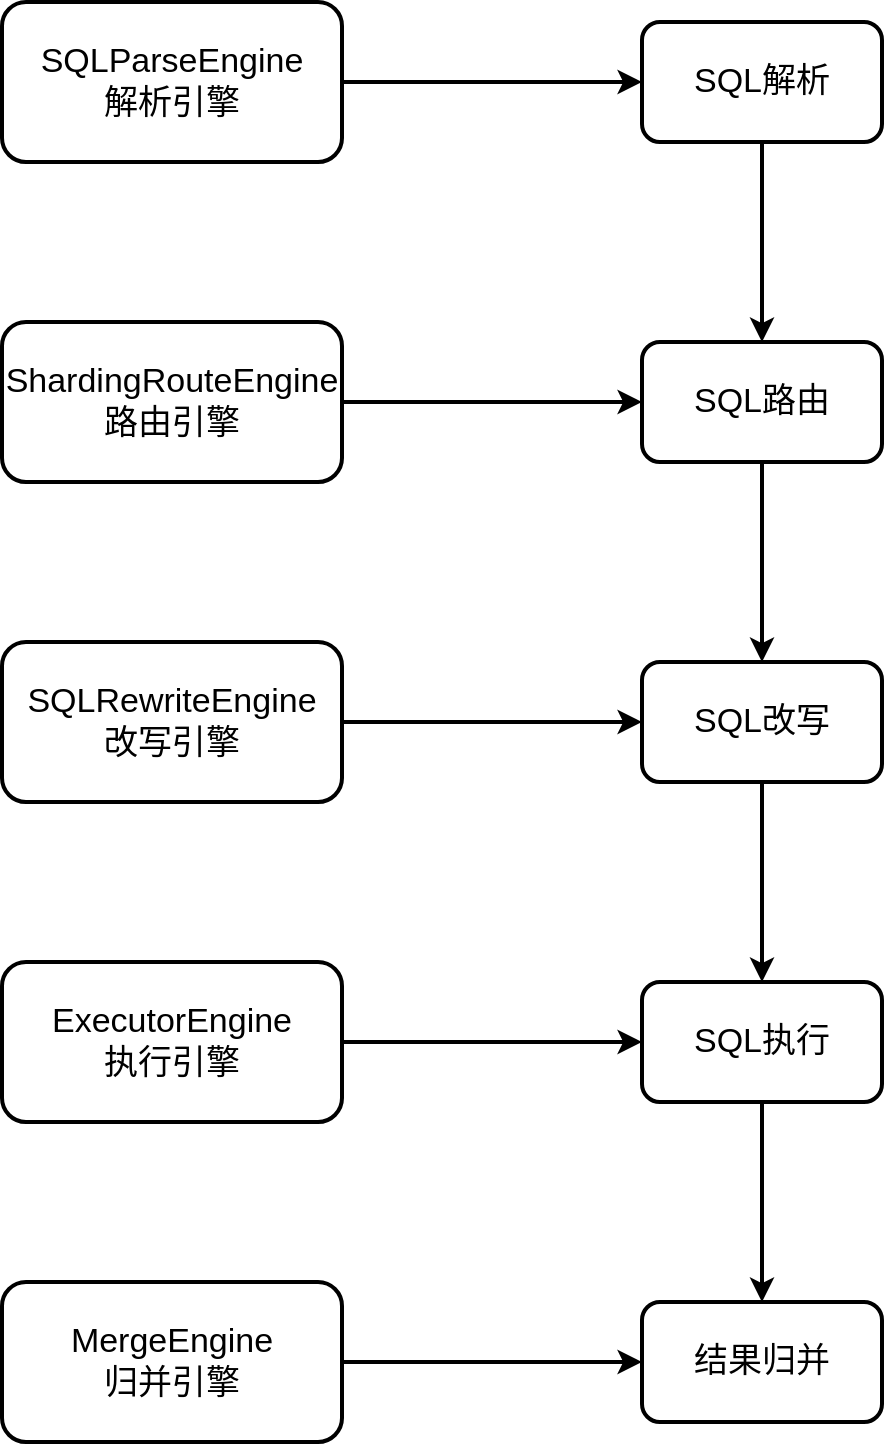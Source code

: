 <mxfile version="24.4.0" type="github">
  <diagram name="第 1 页" id="1uNlaU1yq12I6MSPl8Er">
    <mxGraphModel dx="767" dy="1131" grid="1" gridSize="10" guides="1" tooltips="1" connect="1" arrows="1" fold="1" page="1" pageScale="1" pageWidth="827" pageHeight="1169" math="0" shadow="0">
      <root>
        <mxCell id="0" />
        <mxCell id="1" parent="0" />
        <mxCell id="vLDg6hRGlnBe5T-3AFMx-11" style="edgeStyle=orthogonalEdgeStyle;rounded=0;orthogonalLoop=1;jettySize=auto;html=1;exitX=1;exitY=0.5;exitDx=0;exitDy=0;strokeWidth=2;" edge="1" parent="1" source="vLDg6hRGlnBe5T-3AFMx-1" target="vLDg6hRGlnBe5T-3AFMx-5">
          <mxGeometry relative="1" as="geometry" />
        </mxCell>
        <mxCell id="vLDg6hRGlnBe5T-3AFMx-1" value="SQLParseEngine&lt;div style=&quot;font-size: 17px;&quot;&gt;解析引擎&lt;/div&gt;" style="rounded=1;whiteSpace=wrap;html=1;fontSize=17;strokeWidth=2;" vertex="1" parent="1">
          <mxGeometry x="120" y="320" width="170" height="80" as="geometry" />
        </mxCell>
        <mxCell id="vLDg6hRGlnBe5T-3AFMx-12" style="edgeStyle=orthogonalEdgeStyle;rounded=0;orthogonalLoop=1;jettySize=auto;html=1;exitX=1;exitY=0.5;exitDx=0;exitDy=0;strokeWidth=2;" edge="1" parent="1" source="vLDg6hRGlnBe5T-3AFMx-2" target="vLDg6hRGlnBe5T-3AFMx-6">
          <mxGeometry relative="1" as="geometry" />
        </mxCell>
        <mxCell id="vLDg6hRGlnBe5T-3AFMx-2" value="ShardingRouteEngine&lt;div style=&quot;font-size: 17px;&quot;&gt;路由引擎&lt;/div&gt;" style="rounded=1;whiteSpace=wrap;html=1;fontSize=17;strokeWidth=2;" vertex="1" parent="1">
          <mxGeometry x="120" y="480" width="170" height="80" as="geometry" />
        </mxCell>
        <mxCell id="vLDg6hRGlnBe5T-3AFMx-13" style="edgeStyle=orthogonalEdgeStyle;rounded=0;orthogonalLoop=1;jettySize=auto;html=1;exitX=1;exitY=0.5;exitDx=0;exitDy=0;entryX=0;entryY=0.5;entryDx=0;entryDy=0;strokeWidth=2;" edge="1" parent="1" source="vLDg6hRGlnBe5T-3AFMx-3" target="vLDg6hRGlnBe5T-3AFMx-7">
          <mxGeometry relative="1" as="geometry" />
        </mxCell>
        <mxCell id="vLDg6hRGlnBe5T-3AFMx-3" value="SQLRewriteEngine&lt;div style=&quot;font-size: 17px;&quot;&gt;改写引擎&lt;/div&gt;" style="rounded=1;whiteSpace=wrap;html=1;fontSize=17;strokeWidth=2;" vertex="1" parent="1">
          <mxGeometry x="120" y="640" width="170" height="80" as="geometry" />
        </mxCell>
        <mxCell id="vLDg6hRGlnBe5T-3AFMx-14" style="edgeStyle=orthogonalEdgeStyle;rounded=0;orthogonalLoop=1;jettySize=auto;html=1;exitX=1;exitY=0.5;exitDx=0;exitDy=0;entryX=0;entryY=0.5;entryDx=0;entryDy=0;strokeWidth=2;" edge="1" parent="1" source="vLDg6hRGlnBe5T-3AFMx-4" target="vLDg6hRGlnBe5T-3AFMx-8">
          <mxGeometry relative="1" as="geometry" />
        </mxCell>
        <mxCell id="vLDg6hRGlnBe5T-3AFMx-4" value="ExecutorEngine&lt;div style=&quot;font-size: 17px;&quot;&gt;执行引擎&lt;/div&gt;" style="rounded=1;whiteSpace=wrap;html=1;fontSize=17;strokeWidth=2;" vertex="1" parent="1">
          <mxGeometry x="120" y="800" width="170" height="80" as="geometry" />
        </mxCell>
        <mxCell id="vLDg6hRGlnBe5T-3AFMx-16" style="edgeStyle=orthogonalEdgeStyle;rounded=0;orthogonalLoop=1;jettySize=auto;html=1;exitX=0.5;exitY=1;exitDx=0;exitDy=0;strokeWidth=2;" edge="1" parent="1" source="vLDg6hRGlnBe5T-3AFMx-5" target="vLDg6hRGlnBe5T-3AFMx-6">
          <mxGeometry relative="1" as="geometry" />
        </mxCell>
        <mxCell id="vLDg6hRGlnBe5T-3AFMx-5" value="SQL解析" style="rounded=1;whiteSpace=wrap;html=1;fontSize=17;strokeWidth=2;" vertex="1" parent="1">
          <mxGeometry x="440" y="330" width="120" height="60" as="geometry" />
        </mxCell>
        <mxCell id="vLDg6hRGlnBe5T-3AFMx-17" style="edgeStyle=orthogonalEdgeStyle;rounded=0;orthogonalLoop=1;jettySize=auto;html=1;exitX=0.5;exitY=1;exitDx=0;exitDy=0;strokeWidth=2;" edge="1" parent="1" source="vLDg6hRGlnBe5T-3AFMx-6" target="vLDg6hRGlnBe5T-3AFMx-7">
          <mxGeometry relative="1" as="geometry" />
        </mxCell>
        <mxCell id="vLDg6hRGlnBe5T-3AFMx-6" value="SQL路由" style="rounded=1;whiteSpace=wrap;html=1;fontSize=17;strokeWidth=2;" vertex="1" parent="1">
          <mxGeometry x="440" y="490" width="120" height="60" as="geometry" />
        </mxCell>
        <mxCell id="vLDg6hRGlnBe5T-3AFMx-18" style="edgeStyle=orthogonalEdgeStyle;rounded=0;orthogonalLoop=1;jettySize=auto;html=1;exitX=0.5;exitY=1;exitDx=0;exitDy=0;entryX=0.5;entryY=0;entryDx=0;entryDy=0;strokeWidth=2;" edge="1" parent="1" source="vLDg6hRGlnBe5T-3AFMx-7" target="vLDg6hRGlnBe5T-3AFMx-8">
          <mxGeometry relative="1" as="geometry" />
        </mxCell>
        <mxCell id="vLDg6hRGlnBe5T-3AFMx-7" value="SQL改写" style="rounded=1;whiteSpace=wrap;html=1;fontSize=17;strokeWidth=2;" vertex="1" parent="1">
          <mxGeometry x="440" y="650" width="120" height="60" as="geometry" />
        </mxCell>
        <mxCell id="vLDg6hRGlnBe5T-3AFMx-19" style="edgeStyle=orthogonalEdgeStyle;rounded=0;orthogonalLoop=1;jettySize=auto;html=1;exitX=0.5;exitY=1;exitDx=0;exitDy=0;entryX=0.5;entryY=0;entryDx=0;entryDy=0;strokeWidth=2;" edge="1" parent="1" source="vLDg6hRGlnBe5T-3AFMx-8" target="vLDg6hRGlnBe5T-3AFMx-10">
          <mxGeometry relative="1" as="geometry" />
        </mxCell>
        <mxCell id="vLDg6hRGlnBe5T-3AFMx-8" value="SQL执行" style="rounded=1;whiteSpace=wrap;html=1;fontSize=17;strokeWidth=2;" vertex="1" parent="1">
          <mxGeometry x="440" y="810" width="120" height="60" as="geometry" />
        </mxCell>
        <mxCell id="vLDg6hRGlnBe5T-3AFMx-15" style="edgeStyle=orthogonalEdgeStyle;rounded=0;orthogonalLoop=1;jettySize=auto;html=1;exitX=1;exitY=0.5;exitDx=0;exitDy=0;entryX=0;entryY=0.5;entryDx=0;entryDy=0;strokeWidth=2;" edge="1" parent="1" source="vLDg6hRGlnBe5T-3AFMx-9" target="vLDg6hRGlnBe5T-3AFMx-10">
          <mxGeometry relative="1" as="geometry" />
        </mxCell>
        <mxCell id="vLDg6hRGlnBe5T-3AFMx-9" value="MergeEngine&lt;div style=&quot;font-size: 17px;&quot;&gt;归并引擎&lt;/div&gt;" style="rounded=1;whiteSpace=wrap;html=1;fontSize=17;strokeWidth=2;" vertex="1" parent="1">
          <mxGeometry x="120" y="960" width="170" height="80" as="geometry" />
        </mxCell>
        <mxCell id="vLDg6hRGlnBe5T-3AFMx-10" value="结果归并" style="rounded=1;whiteSpace=wrap;html=1;fontSize=17;strokeWidth=2;" vertex="1" parent="1">
          <mxGeometry x="440" y="970" width="120" height="60" as="geometry" />
        </mxCell>
      </root>
    </mxGraphModel>
  </diagram>
</mxfile>
